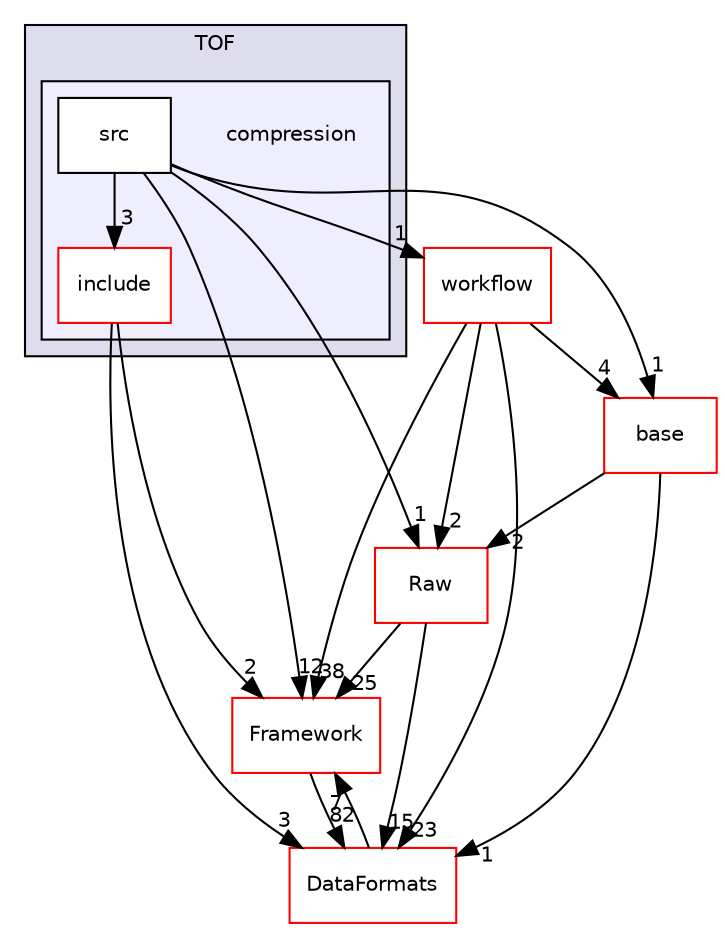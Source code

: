 digraph "/home/travis/build/AliceO2Group/AliceO2/Detectors/TOF/compression" {
  bgcolor=transparent;
  compound=true
  node [ fontsize="10", fontname="Helvetica"];
  edge [ labelfontsize="10", labelfontname="Helvetica"];
  subgraph clusterdir_577c839d346a264df4e9e588ca2a45dd {
    graph [ bgcolor="#ddddee", pencolor="black", label="TOF" fontname="Helvetica", fontsize="10", URL="dir_577c839d346a264df4e9e588ca2a45dd.html"]
  subgraph clusterdir_466d31775548c7bdc6c92a4c63ee3ea4 {
    graph [ bgcolor="#eeeeff", pencolor="black", label="" URL="dir_466d31775548c7bdc6c92a4c63ee3ea4.html"];
    dir_466d31775548c7bdc6c92a4c63ee3ea4 [shape=plaintext label="compression"];
    dir_2e8be7ae7cffbace85eb0bac4086895b [shape=box label="include" color="red" fillcolor="white" style="filled" URL="dir_2e8be7ae7cffbace85eb0bac4086895b.html"];
    dir_191c63358187006b00d05d4656881989 [shape=box label="src" color="black" fillcolor="white" style="filled" URL="dir_191c63358187006b00d05d4656881989.html"];
  }
  }
  dir_0189f3ad6abecd72f822a0c3914f12b2 [shape=box label="base" color="red" URL="dir_0189f3ad6abecd72f822a0c3914f12b2.html"];
  dir_bcbb2cf9a3d3d83e5515c82071a07177 [shape=box label="Framework" color="red" URL="dir_bcbb2cf9a3d3d83e5515c82071a07177.html"];
  dir_26637d1bd82229bc9ed97f7e706be743 [shape=box label="Raw" color="red" URL="dir_26637d1bd82229bc9ed97f7e706be743.html"];
  dir_f8afc936feb89e961bf89d3429577266 [shape=box label="workflow" color="red" URL="dir_f8afc936feb89e961bf89d3429577266.html"];
  dir_2171f7ec022c5423887b07c69b2f5b48 [shape=box label="DataFormats" color="red" URL="dir_2171f7ec022c5423887b07c69b2f5b48.html"];
  dir_2e8be7ae7cffbace85eb0bac4086895b->dir_bcbb2cf9a3d3d83e5515c82071a07177 [headlabel="2", labeldistance=1.5 headhref="dir_000578_000013.html"];
  dir_2e8be7ae7cffbace85eb0bac4086895b->dir_2171f7ec022c5423887b07c69b2f5b48 [headlabel="3", labeldistance=1.5 headhref="dir_000578_000076.html"];
  dir_191c63358187006b00d05d4656881989->dir_2e8be7ae7cffbace85eb0bac4086895b [headlabel="3", labeldistance=1.5 headhref="dir_000580_000578.html"];
  dir_191c63358187006b00d05d4656881989->dir_0189f3ad6abecd72f822a0c3914f12b2 [headlabel="1", labeldistance=1.5 headhref="dir_000580_000137.html"];
  dir_191c63358187006b00d05d4656881989->dir_bcbb2cf9a3d3d83e5515c82071a07177 [headlabel="12", labeldistance=1.5 headhref="dir_000580_000013.html"];
  dir_191c63358187006b00d05d4656881989->dir_26637d1bd82229bc9ed97f7e706be743 [headlabel="1", labeldistance=1.5 headhref="dir_000580_000556.html"];
  dir_191c63358187006b00d05d4656881989->dir_f8afc936feb89e961bf89d3429577266 [headlabel="1", labeldistance=1.5 headhref="dir_000580_000436.html"];
  dir_0189f3ad6abecd72f822a0c3914f12b2->dir_26637d1bd82229bc9ed97f7e706be743 [headlabel="2", labeldistance=1.5 headhref="dir_000137_000556.html"];
  dir_0189f3ad6abecd72f822a0c3914f12b2->dir_2171f7ec022c5423887b07c69b2f5b48 [headlabel="1", labeldistance=1.5 headhref="dir_000137_000076.html"];
  dir_bcbb2cf9a3d3d83e5515c82071a07177->dir_2171f7ec022c5423887b07c69b2f5b48 [headlabel="82", labeldistance=1.5 headhref="dir_000013_000076.html"];
  dir_26637d1bd82229bc9ed97f7e706be743->dir_bcbb2cf9a3d3d83e5515c82071a07177 [headlabel="25", labeldistance=1.5 headhref="dir_000556_000013.html"];
  dir_26637d1bd82229bc9ed97f7e706be743->dir_2171f7ec022c5423887b07c69b2f5b48 [headlabel="15", labeldistance=1.5 headhref="dir_000556_000076.html"];
  dir_f8afc936feb89e961bf89d3429577266->dir_0189f3ad6abecd72f822a0c3914f12b2 [headlabel="4", labeldistance=1.5 headhref="dir_000436_000137.html"];
  dir_f8afc936feb89e961bf89d3429577266->dir_bcbb2cf9a3d3d83e5515c82071a07177 [headlabel="38", labeldistance=1.5 headhref="dir_000436_000013.html"];
  dir_f8afc936feb89e961bf89d3429577266->dir_26637d1bd82229bc9ed97f7e706be743 [headlabel="2", labeldistance=1.5 headhref="dir_000436_000556.html"];
  dir_f8afc936feb89e961bf89d3429577266->dir_2171f7ec022c5423887b07c69b2f5b48 [headlabel="23", labeldistance=1.5 headhref="dir_000436_000076.html"];
  dir_2171f7ec022c5423887b07c69b2f5b48->dir_bcbb2cf9a3d3d83e5515c82071a07177 [headlabel="7", labeldistance=1.5 headhref="dir_000076_000013.html"];
}

